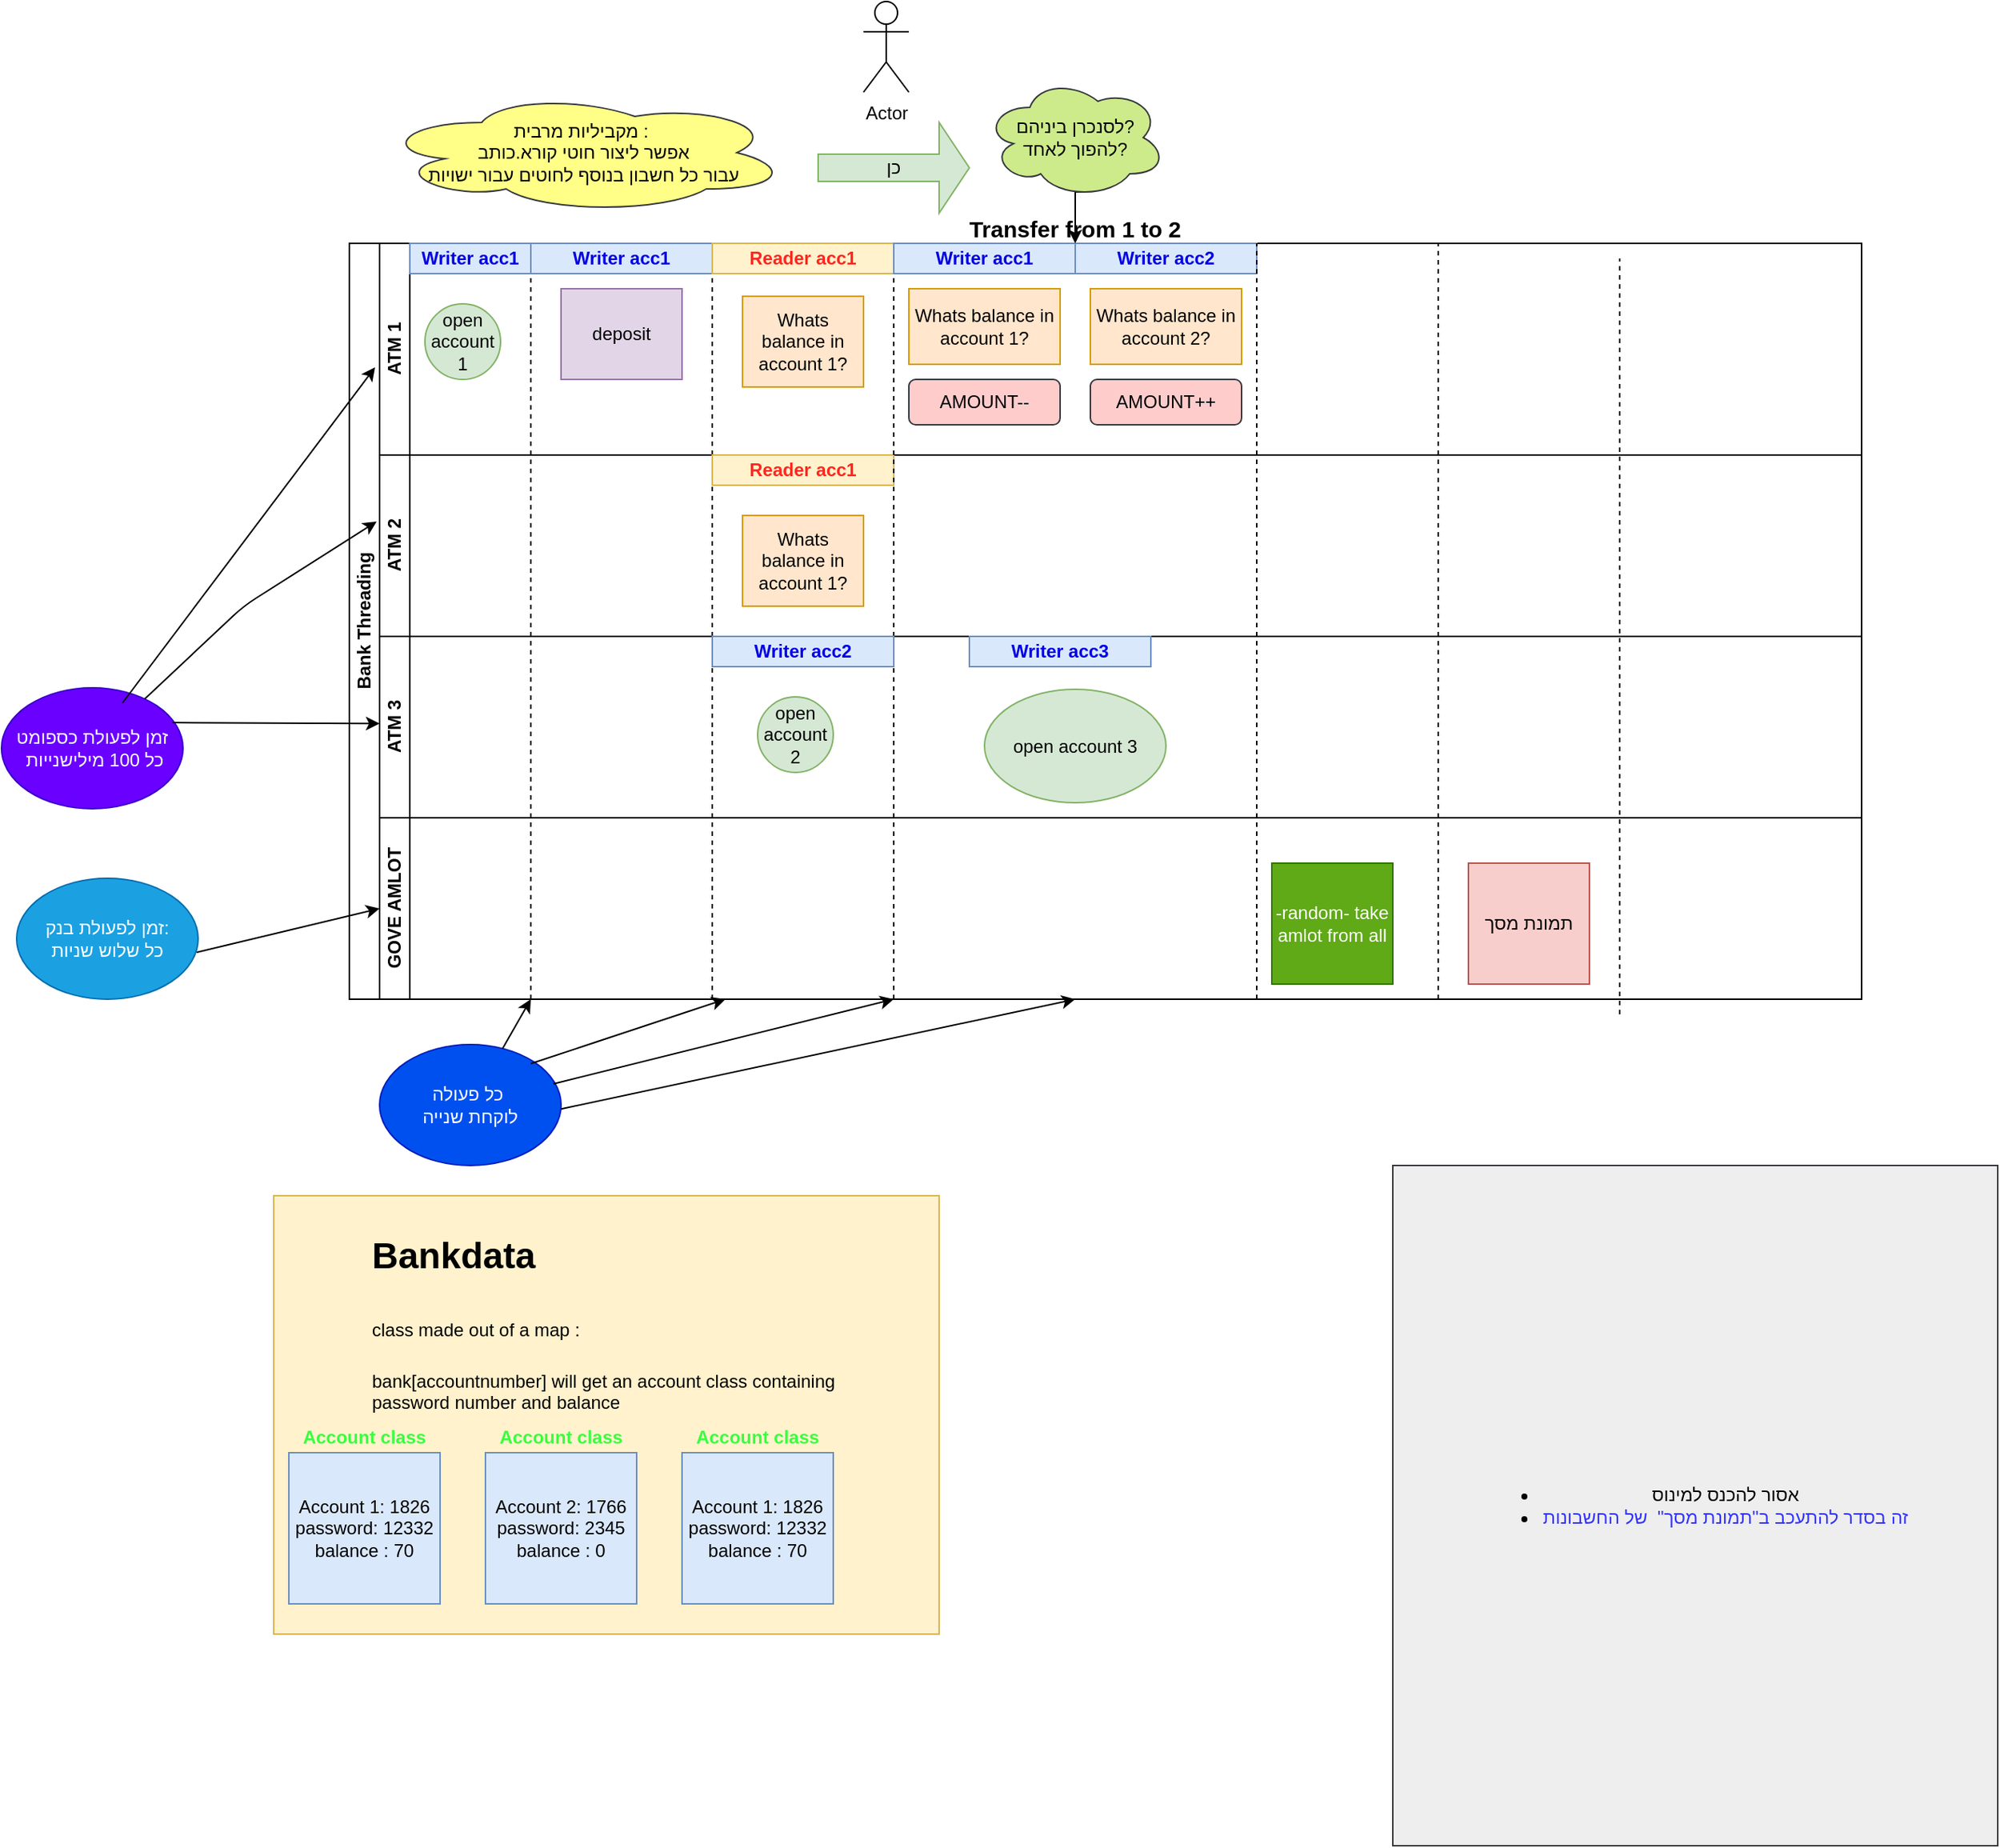 <mxfile version="13.10.0" type="embed">
    <diagram id="prtHgNgQTEPvFCAcTncT" name="Page-1">
        <mxGraphModel dx="2299" dy="1401" grid="1" gridSize="10" guides="1" tooltips="1" connect="1" arrows="1" fold="1" page="1" pageScale="1" pageWidth="1169" pageHeight="827" math="0" shadow="0">
            <root>
                <mxCell id="0"/>
                <mxCell id="1" parent="0"/>
                <mxCell id="dNxyNK7c78bLwvsdeMH5-19" value="Bank Threading" style="swimlane;html=1;childLayout=stackLayout;resizeParent=1;resizeParentMax=0;horizontal=0;startSize=20;horizontalStack=0;" parent="1" vertex="1">
                    <mxGeometry x="120" y="120" width="1000" height="500" as="geometry"/>
                </mxCell>
                <mxCell id="dNxyNK7c78bLwvsdeMH5-20" value="ATM 1" style="swimlane;html=1;startSize=20;horizontal=0;" parent="dNxyNK7c78bLwvsdeMH5-19" vertex="1">
                    <mxGeometry x="20" width="980" height="140" as="geometry"/>
                </mxCell>
                <mxCell id="dNxyNK7c78bLwvsdeMH5-23" value="open account 1" style="ellipse;whiteSpace=wrap;html=1;fillColor=#d5e8d4;strokeColor=#82b366;" parent="dNxyNK7c78bLwvsdeMH5-20" vertex="1">
                    <mxGeometry x="30" y="40" width="50" height="50" as="geometry"/>
                </mxCell>
                <mxCell id="dNxyNK7c78bLwvsdeMH5-24" value="deposit" style="rounded=0;whiteSpace=wrap;html=1;fontFamily=Helvetica;fontSize=12;align=center;fillColor=#e1d5e7;strokeColor=#9673a6;" parent="dNxyNK7c78bLwvsdeMH5-20" vertex="1">
                    <mxGeometry x="120" y="30" width="80" height="60" as="geometry"/>
                </mxCell>
                <mxCell id="dNxyNK7c78bLwvsdeMH5-30" value="Whats balance in account 1?" style="rounded=0;whiteSpace=wrap;html=1;fontFamily=Helvetica;fontSize=12;align=center;fillColor=#ffe6cc;strokeColor=#d79b00;" parent="dNxyNK7c78bLwvsdeMH5-20" vertex="1">
                    <mxGeometry x="240" y="35" width="80" height="60" as="geometry"/>
                </mxCell>
                <mxCell id="QNpvPXWWwWXRk5l0XYyx-47" value="" style="endArrow=none;dashed=1;html=1;" parent="dNxyNK7c78bLwvsdeMH5-20" edge="1">
                    <mxGeometry width="50" height="50" relative="1" as="geometry">
                        <mxPoint x="100" y="500" as="sourcePoint"/>
                        <mxPoint x="100" as="targetPoint"/>
                    </mxGeometry>
                </mxCell>
                <mxCell id="QNpvPXWWwWXRk5l0XYyx-48" value="&lt;font color=&quot;#0000e3&quot;&gt;&lt;b&gt;Writer acc1&lt;/b&gt;&lt;/font&gt;" style="text;html=1;strokeColor=#6c8ebf;fillColor=#dae8fc;align=center;verticalAlign=middle;whiteSpace=wrap;rounded=0;" parent="dNxyNK7c78bLwvsdeMH5-20" vertex="1">
                    <mxGeometry x="20" width="80" height="20" as="geometry"/>
                </mxCell>
                <mxCell id="QNpvPXWWwWXRk5l0XYyx-54" value="&lt;font color=&quot;#0000e3&quot;&gt;&lt;b&gt;Writer acc1&lt;/b&gt;&lt;/font&gt;" style="text;html=1;strokeColor=#6c8ebf;fillColor=#dae8fc;align=center;verticalAlign=middle;whiteSpace=wrap;rounded=0;" parent="dNxyNK7c78bLwvsdeMH5-20" vertex="1">
                    <mxGeometry x="100" width="120" height="20" as="geometry"/>
                </mxCell>
                <mxCell id="QNpvPXWWwWXRk5l0XYyx-58" value="&lt;b&gt;&lt;font color=&quot;#ff261f&quot;&gt;Reader acc1&lt;/font&gt;&lt;/b&gt;" style="text;html=1;strokeColor=#d6b656;fillColor=#fff2cc;align=center;verticalAlign=middle;whiteSpace=wrap;rounded=0;" parent="dNxyNK7c78bLwvsdeMH5-20" vertex="1">
                    <mxGeometry x="220" width="120" height="20" as="geometry"/>
                </mxCell>
                <mxCell id="QNpvPXWWwWXRk5l0XYyx-63" value="&lt;font color=&quot;#0000e3&quot;&gt;&lt;b&gt;Writer acc1&lt;/b&gt;&lt;/font&gt;" style="text;html=1;strokeColor=#6c8ebf;fillColor=#dae8fc;align=center;verticalAlign=middle;whiteSpace=wrap;rounded=0;" parent="dNxyNK7c78bLwvsdeMH5-20" vertex="1">
                    <mxGeometry x="340" width="120" height="20" as="geometry"/>
                </mxCell>
                <mxCell id="QNpvPXWWwWXRk5l0XYyx-64" value="Whats balance in account 1?" style="rounded=0;whiteSpace=wrap;html=1;fontFamily=Helvetica;fontSize=12;align=center;fillColor=#ffe6cc;strokeColor=#d79b00;" parent="dNxyNK7c78bLwvsdeMH5-20" vertex="1">
                    <mxGeometry x="350" y="30" width="100" height="50" as="geometry"/>
                </mxCell>
                <mxCell id="QNpvPXWWwWXRk5l0XYyx-65" value="AMOUNT--" style="rounded=1;whiteSpace=wrap;html=1;fillColor=#ffcccc;strokeColor=#36393d;" parent="dNxyNK7c78bLwvsdeMH5-20" vertex="1">
                    <mxGeometry x="350" y="90" width="100" height="30" as="geometry"/>
                </mxCell>
                <mxCell id="QNpvPXWWwWXRk5l0XYyx-67" value="&lt;font color=&quot;#0000e3&quot;&gt;&lt;b&gt;Writer acc2&lt;/b&gt;&lt;/font&gt;" style="text;html=1;strokeColor=#6c8ebf;fillColor=#dae8fc;align=center;verticalAlign=middle;whiteSpace=wrap;rounded=0;" parent="dNxyNK7c78bLwvsdeMH5-20" vertex="1">
                    <mxGeometry x="460" width="120" height="20" as="geometry"/>
                </mxCell>
                <mxCell id="QNpvPXWWwWXRk5l0XYyx-68" value="Whats balance in account 2?" style="rounded=0;whiteSpace=wrap;html=1;fontFamily=Helvetica;fontSize=12;align=center;fillColor=#ffe6cc;strokeColor=#d79b00;" parent="dNxyNK7c78bLwvsdeMH5-20" vertex="1">
                    <mxGeometry x="470" y="30" width="100" height="50" as="geometry"/>
                </mxCell>
                <mxCell id="QNpvPXWWwWXRk5l0XYyx-94" value="AMOUNT++" style="rounded=1;whiteSpace=wrap;html=1;fillColor=#ffcccc;strokeColor=#36393d;" parent="dNxyNK7c78bLwvsdeMH5-20" vertex="1">
                    <mxGeometry x="470" y="90" width="100" height="30" as="geometry"/>
                </mxCell>
                <mxCell id="dNxyNK7c78bLwvsdeMH5-21" value="ATM 2" style="swimlane;html=1;startSize=20;horizontal=0;" parent="dNxyNK7c78bLwvsdeMH5-19" vertex="1">
                    <mxGeometry x="20" y="140" width="980" height="120" as="geometry"/>
                </mxCell>
                <mxCell id="QNpvPXWWwWXRk5l0XYyx-51" value="" style="endArrow=none;dashed=1;html=1;" parent="dNxyNK7c78bLwvsdeMH5-21" edge="1">
                    <mxGeometry width="50" height="50" relative="1" as="geometry">
                        <mxPoint x="220" y="360" as="sourcePoint"/>
                        <mxPoint x="220" y="-120" as="targetPoint"/>
                    </mxGeometry>
                </mxCell>
                <mxCell id="QNpvPXWWwWXRk5l0XYyx-55" value="Whats balance in account 1?" style="rounded=0;whiteSpace=wrap;html=1;fontFamily=Helvetica;fontSize=12;align=center;fillColor=#ffe6cc;strokeColor=#d79b00;" parent="dNxyNK7c78bLwvsdeMH5-21" vertex="1">
                    <mxGeometry x="240" y="40" width="80" height="60" as="geometry"/>
                </mxCell>
                <mxCell id="QNpvPXWWwWXRk5l0XYyx-59" value="&lt;b&gt;&lt;font color=&quot;#ff261f&quot;&gt;Reader acc1&lt;/font&gt;&lt;/b&gt;" style="text;html=1;strokeColor=#d6b656;fillColor=#fff2cc;align=center;verticalAlign=middle;whiteSpace=wrap;rounded=0;" parent="dNxyNK7c78bLwvsdeMH5-21" vertex="1">
                    <mxGeometry x="220" width="120" height="20" as="geometry"/>
                </mxCell>
                <mxCell id="QNpvPXWWwWXRk5l0XYyx-60" value="" style="endArrow=none;dashed=1;html=1;" parent="dNxyNK7c78bLwvsdeMH5-21" edge="1">
                    <mxGeometry width="50" height="50" relative="1" as="geometry">
                        <mxPoint x="340" y="360" as="sourcePoint"/>
                        <mxPoint x="340" y="-120" as="targetPoint"/>
                    </mxGeometry>
                </mxCell>
                <mxCell id="QNpvPXWWwWXRk5l0XYyx-66" value="" style="endArrow=none;dashed=1;html=1;" parent="dNxyNK7c78bLwvsdeMH5-21" edge="1">
                    <mxGeometry width="50" height="50" relative="1" as="geometry">
                        <mxPoint x="580" y="360" as="sourcePoint"/>
                        <mxPoint x="580" y="-140" as="targetPoint"/>
                    </mxGeometry>
                </mxCell>
                <mxCell id="QNpvPXWWwWXRk5l0XYyx-42" value="ATM 3" style="swimlane;html=1;startSize=20;horizontal=0;" parent="dNxyNK7c78bLwvsdeMH5-19" vertex="1">
                    <mxGeometry x="20" y="260" width="980" height="120" as="geometry">
                        <mxRectangle x="20" y="240" width="430" height="20" as="alternateBounds"/>
                    </mxGeometry>
                </mxCell>
                <mxCell id="QNpvPXWWwWXRk5l0XYyx-56" value="open account 2" style="ellipse;whiteSpace=wrap;html=1;fillColor=#d5e8d4;strokeColor=#82b366;" parent="QNpvPXWWwWXRk5l0XYyx-42" vertex="1">
                    <mxGeometry x="250" y="40" width="50" height="50" as="geometry"/>
                </mxCell>
                <mxCell id="QNpvPXWWwWXRk5l0XYyx-57" value="&lt;font color=&quot;#0000e3&quot;&gt;&lt;b&gt;Writer acc2&lt;/b&gt;&lt;/font&gt;" style="text;html=1;strokeColor=#6c8ebf;fillColor=#dae8fc;align=center;verticalAlign=middle;whiteSpace=wrap;rounded=0;" parent="QNpvPXWWwWXRk5l0XYyx-42" vertex="1">
                    <mxGeometry x="220" width="120" height="20" as="geometry"/>
                </mxCell>
                <mxCell id="QNpvPXWWwWXRk5l0XYyx-99" value="" style="endArrow=none;dashed=1;html=1;" parent="QNpvPXWWwWXRk5l0XYyx-42" edge="1">
                    <mxGeometry width="50" height="50" relative="1" as="geometry">
                        <mxPoint x="700" y="240" as="sourcePoint"/>
                        <mxPoint x="700" y="-260" as="targetPoint"/>
                    </mxGeometry>
                </mxCell>
                <mxCell id="QNpvPXWWwWXRk5l0XYyx-116" value="open account 3" style="ellipse;whiteSpace=wrap;html=1;fillColor=#d5e8d4;strokeColor=#82b366;" parent="QNpvPXWWwWXRk5l0XYyx-42" vertex="1">
                    <mxGeometry x="400" y="35" width="120" height="75" as="geometry"/>
                </mxCell>
                <mxCell id="QNpvPXWWwWXRk5l0XYyx-118" value="&lt;font color=&quot;#0000e3&quot;&gt;&lt;b&gt;Writer acc3&lt;/b&gt;&lt;/font&gt;" style="text;html=1;strokeColor=#6c8ebf;fillColor=#dae8fc;align=center;verticalAlign=middle;whiteSpace=wrap;rounded=0;" parent="QNpvPXWWwWXRk5l0XYyx-42" vertex="1">
                    <mxGeometry x="390" width="120" height="20" as="geometry"/>
                </mxCell>
                <mxCell id="C9kS_id-78yPfodzRlwP-4" value="" style="endArrow=none;dashed=1;html=1;" parent="QNpvPXWWwWXRk5l0XYyx-42" edge="1">
                    <mxGeometry width="50" height="50" relative="1" as="geometry">
                        <mxPoint x="820" y="250" as="sourcePoint"/>
                        <mxPoint x="820" y="-250" as="targetPoint"/>
                    </mxGeometry>
                </mxCell>
                <mxCell id="dNxyNK7c78bLwvsdeMH5-22" value="GOVE AMLOT" style="swimlane;html=1;startSize=20;horizontal=0;" parent="dNxyNK7c78bLwvsdeMH5-19" vertex="1">
                    <mxGeometry x="20" y="380" width="980" height="120" as="geometry">
                        <mxRectangle x="20" y="240" width="430" height="20" as="alternateBounds"/>
                    </mxGeometry>
                </mxCell>
                <mxCell id="QNpvPXWWwWXRk5l0XYyx-101" value="-random- take amlot from all" style="whiteSpace=wrap;html=1;aspect=fixed;fillColor=#60a917;strokeColor=#2D7600;fontColor=#ffffff;" parent="dNxyNK7c78bLwvsdeMH5-22" vertex="1">
                    <mxGeometry x="590" y="30" width="80" height="80" as="geometry"/>
                </mxCell>
                <mxCell id="C9kS_id-78yPfodzRlwP-5" value="תמונת מסך" style="whiteSpace=wrap;html=1;aspect=fixed;fillColor=#f8cecc;strokeColor=#b85450;" parent="dNxyNK7c78bLwvsdeMH5-22" vertex="1">
                    <mxGeometry x="720" y="30" width="80" height="80" as="geometry"/>
                </mxCell>
                <mxCell id="QNpvPXWWwWXRk5l0XYyx-22" value="" style="rounded=0;whiteSpace=wrap;html=1;fillColor=#fff2cc;strokeColor=#d6b656;" parent="1" vertex="1">
                    <mxGeometry x="70" y="750" width="440" height="290" as="geometry"/>
                </mxCell>
                <mxCell id="QNpvPXWWwWXRk5l0XYyx-24" value="&lt;h1&gt;&lt;span&gt;Bankdata&lt;/span&gt;&lt;/h1&gt;&lt;h1&gt;&lt;span style=&quot;font-size: 12px ; font-weight: 400&quot;&gt;class made out of a map :&lt;/span&gt;&lt;/h1&gt;&lt;div&gt;&lt;span style=&quot;font-size: 12px ; font-weight: 400&quot;&gt;bank[accountnumber] will get an account class containing password number and balance&amp;nbsp;&lt;/span&gt;&lt;/div&gt;" style="text;html=1;strokeColor=none;fillColor=none;spacing=5;spacingTop=-20;whiteSpace=wrap;overflow=hidden;rounded=0;" parent="1" vertex="1">
                    <mxGeometry x="130" y="770" width="330" height="130" as="geometry"/>
                </mxCell>
                <mxCell id="QNpvPXWWwWXRk5l0XYyx-26" value="Account 1: 1826&lt;br&gt;password: 12332&lt;br&gt;balance : 70" style="whiteSpace=wrap;html=1;aspect=fixed;fillColor=#dae8fc;strokeColor=#6c8ebf;" parent="1" vertex="1">
                    <mxGeometry x="80" y="920" width="100" height="100" as="geometry"/>
                </mxCell>
                <mxCell id="QNpvPXWWwWXRk5l0XYyx-29" value="Account 2: 1766&lt;br&gt;password: 2345&lt;br&gt;balance : 0" style="whiteSpace=wrap;html=1;aspect=fixed;fillColor=#dae8fc;strokeColor=#6c8ebf;" parent="1" vertex="1">
                    <mxGeometry x="210" y="920" width="100" height="100" as="geometry"/>
                </mxCell>
                <mxCell id="QNpvPXWWwWXRk5l0XYyx-30" value="Account 1: 1826&lt;br&gt;password: 12332&lt;br&gt;balance : 70" style="whiteSpace=wrap;html=1;aspect=fixed;fillColor=#dae8fc;strokeColor=#6c8ebf;" parent="1" vertex="1">
                    <mxGeometry x="340" y="920" width="100" height="100" as="geometry"/>
                </mxCell>
                <mxCell id="QNpvPXWWwWXRk5l0XYyx-31" value="&lt;b&gt;&lt;font color=&quot;#38ff3f&quot;&gt;Account class&lt;/font&gt;&lt;/b&gt;" style="text;html=1;strokeColor=none;fillColor=none;align=center;verticalAlign=middle;whiteSpace=wrap;rounded=0;" parent="1" vertex="1">
                    <mxGeometry x="80" y="900" width="100" height="20" as="geometry"/>
                </mxCell>
                <mxCell id="QNpvPXWWwWXRk5l0XYyx-32" value="&lt;b&gt;&lt;font color=&quot;#38ff3f&quot;&gt;Account class&lt;/font&gt;&lt;/b&gt;" style="text;html=1;strokeColor=none;fillColor=none;align=center;verticalAlign=middle;whiteSpace=wrap;rounded=0;" parent="1" vertex="1">
                    <mxGeometry x="210" y="900" width="100" height="20" as="geometry"/>
                </mxCell>
                <mxCell id="QNpvPXWWwWXRk5l0XYyx-33" value="&lt;b&gt;&lt;font color=&quot;#38ff3f&quot;&gt;Account class&lt;/font&gt;&lt;/b&gt;" style="text;html=1;strokeColor=none;fillColor=none;align=center;verticalAlign=middle;whiteSpace=wrap;rounded=0;" parent="1" vertex="1">
                    <mxGeometry x="340" y="900" width="100" height="20" as="geometry"/>
                </mxCell>
                <mxCell id="QNpvPXWWwWXRk5l0XYyx-61" value="&lt;font style=&quot;font-size: 15px&quot;&gt;&lt;b&gt;Transfer from 1 to 2&lt;/b&gt;&lt;/font&gt;" style="text;html=1;strokeColor=none;fillColor=none;align=center;verticalAlign=middle;whiteSpace=wrap;rounded=0;" parent="1" vertex="1">
                    <mxGeometry x="480" y="100" width="240" height="20" as="geometry"/>
                </mxCell>
                <mxCell id="QNpvPXWWwWXRk5l0XYyx-97" style="edgeStyle=orthogonalEdgeStyle;rounded=0;orthogonalLoop=1;jettySize=auto;html=1;exitX=0.55;exitY=0.95;exitDx=0;exitDy=0;exitPerimeter=0;entryX=0;entryY=0;entryDx=0;entryDy=0;" parent="1" source="QNpvPXWWwWXRk5l0XYyx-95" target="QNpvPXWWwWXRk5l0XYyx-67" edge="1">
                    <mxGeometry relative="1" as="geometry">
                        <mxPoint x="720" y="130" as="targetPoint"/>
                    </mxGeometry>
                </mxCell>
                <mxCell id="QNpvPXWWwWXRk5l0XYyx-95" value="לסנכרן ביניהם?&lt;br&gt;להפוך לאחד?" style="ellipse;shape=cloud;whiteSpace=wrap;html=1;fillColor=#cdeb8b;strokeColor=#36393d;" parent="1" vertex="1">
                    <mxGeometry x="540" y="10" width="120" height="80" as="geometry"/>
                </mxCell>
                <mxCell id="QNpvPXWWwWXRk5l0XYyx-98" value="&lt;ul&gt;&lt;li&gt;אסור להכנס למינוס&lt;/li&gt;&lt;li&gt;&lt;font color=&quot;#3333ff&quot;&gt;זה בסדר להתעכב ב&quot;תמונת מסך&quot;&amp;nbsp; של החשבונות&lt;/font&gt;&lt;/li&gt;&lt;/ul&gt;" style="rounded=0;whiteSpace=wrap;html=1;fillColor=#eeeeee;strokeColor=#36393d;" parent="1" vertex="1">
                    <mxGeometry x="810" y="730" width="400" height="450" as="geometry"/>
                </mxCell>
                <mxCell id="QNpvPXWWwWXRk5l0XYyx-102" value="מקביליות מרבית :&amp;nbsp;&lt;br&gt;אפשר ליצור חוטי קורא.כותב &lt;br&gt;עבור כל חשבון בנוסף לחוטים עבור ישויות" style="ellipse;shape=cloud;whiteSpace=wrap;html=1;fillColor=#ffff88;strokeColor=#36393d;" parent="1" vertex="1">
                    <mxGeometry x="140" y="20" width="270" height="80" as="geometry"/>
                </mxCell>
                <mxCell id="QNpvPXWWwWXRk5l0XYyx-103" value="כל פעולה&amp;nbsp;&lt;br&gt;לוקחת שנייה" style="ellipse;whiteSpace=wrap;html=1;fillColor=#0050ef;strokeColor=#001DBC;fontColor=#ffffff;" parent="1" vertex="1">
                    <mxGeometry x="140" y="650" width="120" height="80" as="geometry"/>
                </mxCell>
                <mxCell id="QNpvPXWWwWXRk5l0XYyx-104" value="" style="endArrow=classic;html=1;" parent="1" source="QNpvPXWWwWXRk5l0XYyx-103" edge="1">
                    <mxGeometry width="50" height="50" relative="1" as="geometry">
                        <mxPoint x="560" y="640" as="sourcePoint"/>
                        <mxPoint x="240" y="620" as="targetPoint"/>
                    </mxGeometry>
                </mxCell>
                <mxCell id="QNpvPXWWwWXRk5l0XYyx-105" value="" style="endArrow=classic;html=1;" parent="1" edge="1">
                    <mxGeometry width="50" height="50" relative="1" as="geometry">
                        <mxPoint x="240.0" y="662.62" as="sourcePoint"/>
                        <mxPoint x="368.64" y="620" as="targetPoint"/>
                    </mxGeometry>
                </mxCell>
                <mxCell id="QNpvPXWWwWXRk5l0XYyx-106" value="" style="endArrow=classic;html=1;exitX=0.958;exitY=0.325;exitDx=0;exitDy=0;exitPerimeter=0;" parent="1" source="QNpvPXWWwWXRk5l0XYyx-103" edge="1">
                    <mxGeometry width="50" height="50" relative="1" as="geometry">
                        <mxPoint x="241.36" y="672.62" as="sourcePoint"/>
                        <mxPoint x="480" y="620" as="targetPoint"/>
                    </mxGeometry>
                </mxCell>
                <mxCell id="QNpvPXWWwWXRk5l0XYyx-107" value="" style="endArrow=classic;html=1;" parent="1" edge="1">
                    <mxGeometry width="50" height="50" relative="1" as="geometry">
                        <mxPoint x="260.0" y="692.62" as="sourcePoint"/>
                        <mxPoint x="600" y="620" as="targetPoint"/>
                    </mxGeometry>
                </mxCell>
                <mxCell id="QNpvPXWWwWXRk5l0XYyx-108" value="זמן לפעולת כספומט&lt;br&gt;&amp;nbsp;כל 100 מילישנייות" style="ellipse;whiteSpace=wrap;html=1;fillColor=#6a00ff;strokeColor=#3700CC;fontColor=#ffffff;" parent="1" vertex="1">
                    <mxGeometry x="-110" y="414" width="120" height="80" as="geometry"/>
                </mxCell>
                <mxCell id="QNpvPXWWwWXRk5l0XYyx-109" value="" style="endArrow=classic;html=1;entryX=-0.002;entryY=0.367;entryDx=0;entryDy=0;entryPerimeter=0;" parent="1" source="QNpvPXWWwWXRk5l0XYyx-108" target="dNxyNK7c78bLwvsdeMH5-21" edge="1">
                    <mxGeometry width="50" height="50" relative="1" as="geometry">
                        <mxPoint x="-40" y="414" as="sourcePoint"/>
                        <mxPoint x="10" y="364" as="targetPoint"/>
                        <Array as="points">
                            <mxPoint x="50" y="360"/>
                        </Array>
                    </mxGeometry>
                </mxCell>
                <mxCell id="QNpvPXWWwWXRk5l0XYyx-110" value="" style="endArrow=classic;html=1;exitX=0.942;exitY=0.288;exitDx=0;exitDy=0;exitPerimeter=0;" parent="1" source="QNpvPXWWwWXRk5l0XYyx-108" target="QNpvPXWWwWXRk5l0XYyx-42" edge="1">
                    <mxGeometry width="50" height="50" relative="1" as="geometry">
                        <mxPoint x="-40" y="531" as="sourcePoint"/>
                        <mxPoint x="140.0" y="377" as="targetPoint"/>
                    </mxGeometry>
                </mxCell>
                <mxCell id="QNpvPXWWwWXRk5l0XYyx-114" value="זמן לפעולת בנק:&lt;br&gt;כל שלוש שניות" style="ellipse;whiteSpace=wrap;html=1;fillColor=#1ba1e2;strokeColor=#006EAF;fontColor=#ffffff;" parent="1" vertex="1">
                    <mxGeometry x="-100" y="540" width="120" height="80" as="geometry"/>
                </mxCell>
                <mxCell id="QNpvPXWWwWXRk5l0XYyx-115" value="" style="endArrow=classic;html=1;exitX=0.992;exitY=0.613;exitDx=0;exitDy=0;exitPerimeter=0;entryX=0;entryY=0.5;entryDx=0;entryDy=0;" parent="1" source="QNpvPXWWwWXRk5l0XYyx-114" target="dNxyNK7c78bLwvsdeMH5-22" edge="1">
                    <mxGeometry width="50" height="50" relative="1" as="geometry">
                        <mxPoint x="560" y="580" as="sourcePoint"/>
                        <mxPoint x="610" y="530" as="targetPoint"/>
                    </mxGeometry>
                </mxCell>
                <mxCell id="QNpvPXWWwWXRk5l0XYyx-119" value="" style="endArrow=classic;html=1;entryX=0.017;entryY=0.164;entryDx=0;entryDy=0;entryPerimeter=0;" parent="1" target="dNxyNK7c78bLwvsdeMH5-19" edge="1">
                    <mxGeometry width="50" height="50" relative="1" as="geometry">
                        <mxPoint x="-30" y="424" as="sourcePoint"/>
                        <mxPoint x="148.04" y="314.04" as="targetPoint"/>
                    </mxGeometry>
                </mxCell>
                <mxCell id="C9kS_id-78yPfodzRlwP-1" value="כן" style="shape=singleArrow;whiteSpace=wrap;html=1;fillColor=#d5e8d4;strokeColor=#82b366;" parent="1" vertex="1">
                    <mxGeometry x="430" y="40" width="100" height="60" as="geometry"/>
                </mxCell>
                <mxCell id="C9kS_id-78yPfodzRlwP-2" value="Actor" style="shape=umlActor;verticalLabelPosition=bottom;verticalAlign=top;html=1;outlineConnect=0;" parent="1" vertex="1">
                    <mxGeometry x="460" y="-40" width="30" height="60" as="geometry"/>
                </mxCell>
            </root>
        </mxGraphModel>
    </diagram>
</mxfile>